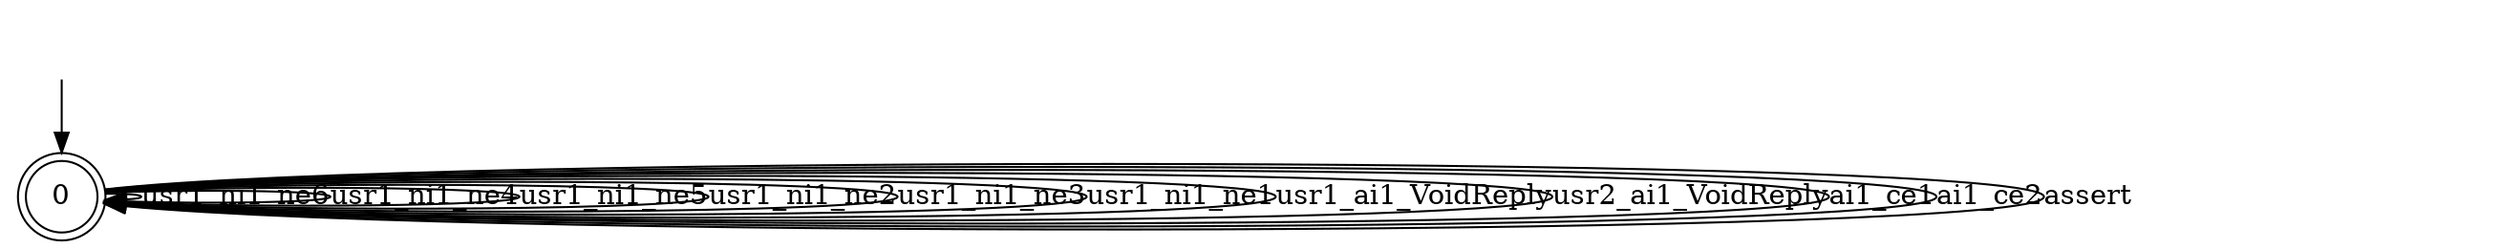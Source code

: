 digraph T5 {
0 [label="0", shape=doublecircle];
0 -> 0  [label="usr1_ni1_ne6"];
0 -> 0  [label="usr1_ni1_ne4"];
0 -> 0  [label="usr1_ni1_ne5"];
0 -> 0  [label="usr1_ni1_ne2"];
0 -> 0  [label="usr1_ni1_ne3"];
0 -> 0  [label="usr1_ni1_ne1"];
0 -> 0  [label="usr1_ai1_VoidReply"];
0 -> 0  [label="usr2_ai1_VoidReply"];
0 -> 0  [label="ai1_ce1"];
0 -> 0  [label="ai1_ce2"];
0 -> 0  [label="assert"];
__start0 [label="", shape=none];
__start0 -> 0  [label=""];
}
